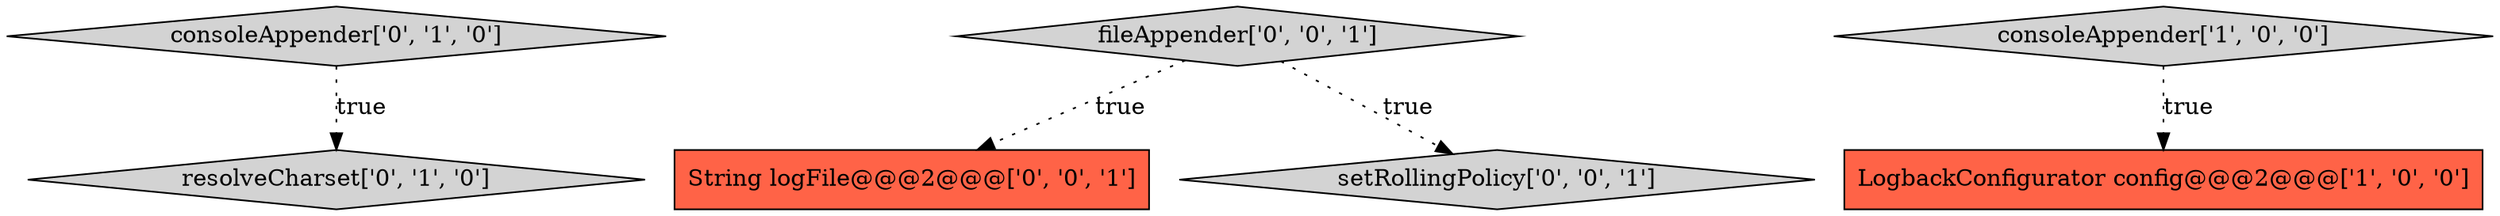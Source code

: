 digraph {
2 [style = filled, label = "resolveCharset['0', '1', '0']", fillcolor = lightgray, shape = diamond image = "AAA0AAABBB2BBB"];
5 [style = filled, label = "String logFile@@@2@@@['0', '0', '1']", fillcolor = tomato, shape = box image = "AAA0AAABBB3BBB"];
0 [style = filled, label = "consoleAppender['1', '0', '0']", fillcolor = lightgray, shape = diamond image = "AAA0AAABBB1BBB"];
1 [style = filled, label = "LogbackConfigurator config@@@2@@@['1', '0', '0']", fillcolor = tomato, shape = box image = "AAA0AAABBB1BBB"];
4 [style = filled, label = "setRollingPolicy['0', '0', '1']", fillcolor = lightgray, shape = diamond image = "AAA0AAABBB3BBB"];
6 [style = filled, label = "fileAppender['0', '0', '1']", fillcolor = lightgray, shape = diamond image = "AAA0AAABBB3BBB"];
3 [style = filled, label = "consoleAppender['0', '1', '0']", fillcolor = lightgray, shape = diamond image = "AAA0AAABBB2BBB"];
3->2 [style = dotted, label="true"];
0->1 [style = dotted, label="true"];
6->4 [style = dotted, label="true"];
6->5 [style = dotted, label="true"];
}
